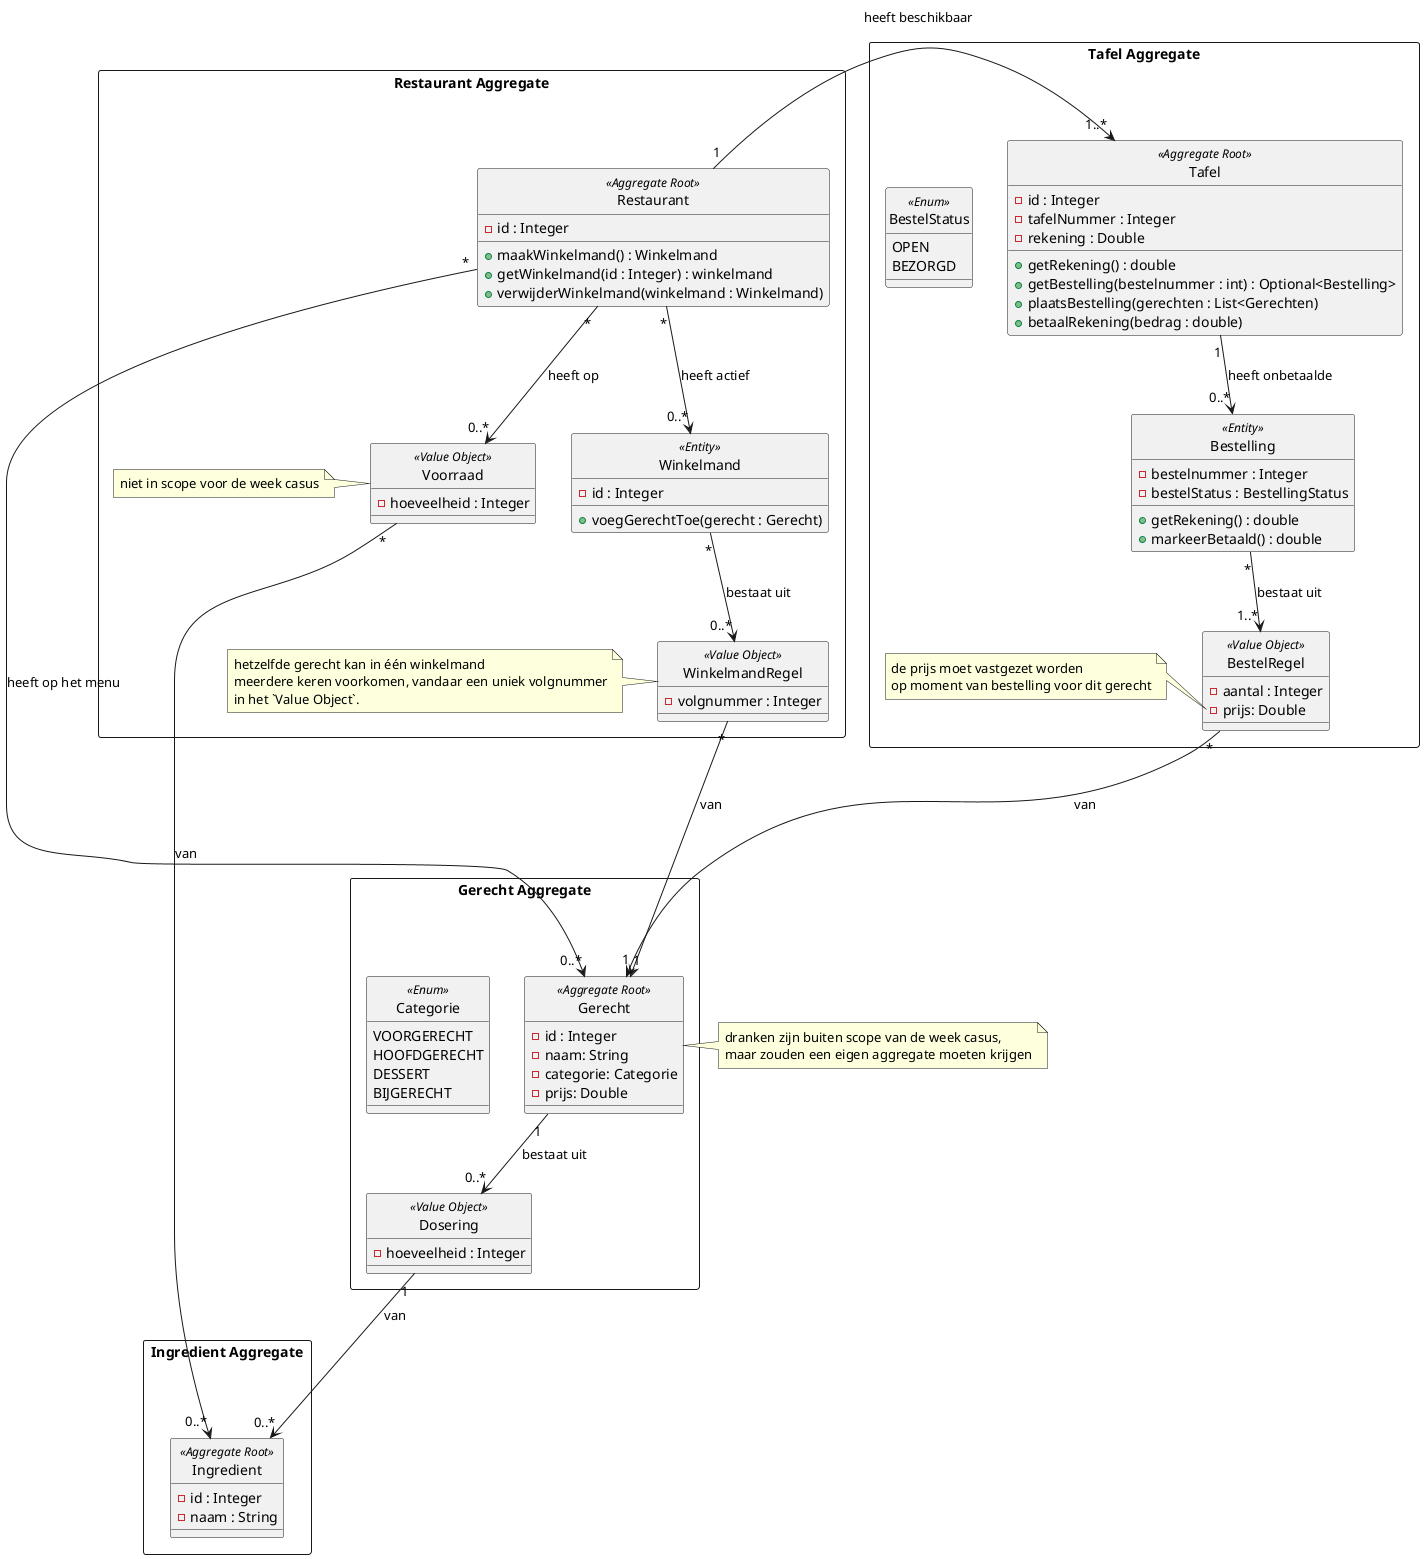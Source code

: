 @startuml

hide circle

rectangle "Restaurant Aggregate\n" {
    class Restaurant <<Aggregate Root>> {
        - id : Integer

        + maakWinkelmand() : Winkelmand
        + getWinkelmand(id : Integer) : winkelmand
        + verwijderWinkelmand(winkelmand : Winkelmand)
    }
    class Winkelmand <<Entity>> {
        - id : Integer

        +voegGerechtToe(gerecht : Gerecht)
    }
    class WinkelmandRegel <<Value Object>> {
        - volgnummer : Integer
    }
    class Voorraad <<Value Object>> {
        - hoeveelheid : Integer
    }
    note left of WinkelmandRegel
            hetzelfde gerecht kan in één winkelmand
            meerdere keren voorkomen, vandaar een uniek volgnummer
            in het `Value Object`.
    end note
    note left of Voorraad
        niet in scope voor de week casus
    end note
}

rectangle "Tafel Aggregate\n" {
    class Tafel <<Aggregate Root>> {
        - id : Integer
        - tafelNummer : Integer
        - rekening : Double

        + getRekening() : double
        + getBestelling(bestelnummer : int) : Optional<Bestelling>
        + plaatsBestelling(gerechten : List<Gerechten)
        + betaalRekening(bedrag : double)
    }
    class Bestelling <<Entity>> {
        - bestelnummer : Integer
        - bestelStatus : BestellingStatus

        + getRekening() : double
        + markeerBetaald() : double
    }
    enum BestelStatus <<Enum>> {
            OPEN
            BEZORGD
    }
    class BestelRegel <<Value Object>> {
        - aantal : Integer
        - prijs: Double
    }


    note left of BestelRegel::prijs
        de prijs moet vastgezet worden
        op moment van bestelling voor dit gerecht
    end note
}

rectangle "Gerecht Aggregate\n" {
    class Gerecht <<Aggregate Root>> {
        - id : Integer
        - naam: String
        - categorie: Categorie
        - prijs: Double
    }
    class Dosering <<Value Object>> {
        - hoeveelheid : Integer
    }
    enum Categorie <<Enum>> {
            VOORGERECHT
            HOOFDGERECHT
            DESSERT
            BIJGERECHT
    }
}
note right of Gerecht
        dranken zijn buiten scope van de week casus,
        maar zouden een eigen aggregate moeten krijgen
end note

rectangle "Ingredient Aggregate\n" {
    class Ingredient <<Aggregate Root>> {
        - id : Integer
        - naam : String
    }
}

Restaurant "1" -r-> "1..*" Tafel            : heeft beschikbaar
Restaurant "*" --> "0..*" Winkelmand        : heeft actief
Restaurant "*" --> "0..*" Voorraad          : heeft op
Restaurant "*" --> "0..*" Gerecht           : heeft op het menu

Winkelmand "*" --> "0..*" WinkelmandRegel   : bestaat uit
WinkelmandRegel "*" --> "1" Gerecht         : van

Tafel "1" --> "0..*" Bestelling             : heeft onbetaalde
Bestelling "*" --> "1..*" BestelRegel       : bestaat uit
BestelRegel "*" ---> "1" Gerecht            : van

Gerecht "1" --> "0..*" Dosering             : bestaat uit
Dosering "1" --> "0..*" Ingredient          : van

Voorraad "*" --> "0..*" Ingredient          : van

@enduml